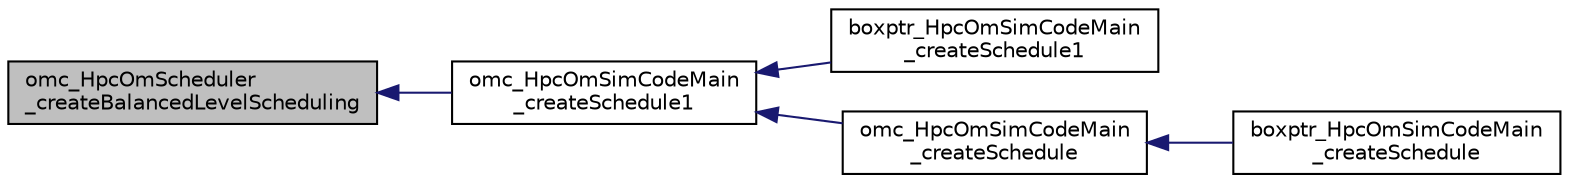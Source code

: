 digraph "omc_HpcOmScheduler_createBalancedLevelScheduling"
{
  edge [fontname="Helvetica",fontsize="10",labelfontname="Helvetica",labelfontsize="10"];
  node [fontname="Helvetica",fontsize="10",shape=record];
  rankdir="LR";
  Node168 [label="omc_HpcOmScheduler\l_createBalancedLevelScheduling",height=0.2,width=0.4,color="black", fillcolor="grey75", style="filled", fontcolor="black"];
  Node168 -> Node169 [dir="back",color="midnightblue",fontsize="10",style="solid",fontname="Helvetica"];
  Node169 [label="omc_HpcOmSimCodeMain\l_createSchedule1",height=0.2,width=0.4,color="black", fillcolor="white", style="filled",URL="$d6/d3a/_hpc_om_sim_code_main_8c.html#a738e35677b1fc5917738a1ff307d9541"];
  Node169 -> Node170 [dir="back",color="midnightblue",fontsize="10",style="solid",fontname="Helvetica"];
  Node170 [label="boxptr_HpcOmSimCodeMain\l_createSchedule1",height=0.2,width=0.4,color="black", fillcolor="white", style="filled",URL="$d6/d3a/_hpc_om_sim_code_main_8c.html#a892d86cc286d519b2e563384bc2d4a7a"];
  Node169 -> Node171 [dir="back",color="midnightblue",fontsize="10",style="solid",fontname="Helvetica"];
  Node171 [label="omc_HpcOmSimCodeMain\l_createSchedule",height=0.2,width=0.4,color="black", fillcolor="white", style="filled",URL="$d6/d3a/_hpc_om_sim_code_main_8c.html#a9ff644dd2da5d0726569d6b7b97c765d"];
  Node171 -> Node172 [dir="back",color="midnightblue",fontsize="10",style="solid",fontname="Helvetica"];
  Node172 [label="boxptr_HpcOmSimCodeMain\l_createSchedule",height=0.2,width=0.4,color="black", fillcolor="white", style="filled",URL="$d6/d3a/_hpc_om_sim_code_main_8c.html#a285e2837bd0245a0d325da6b2feccb9d"];
}
